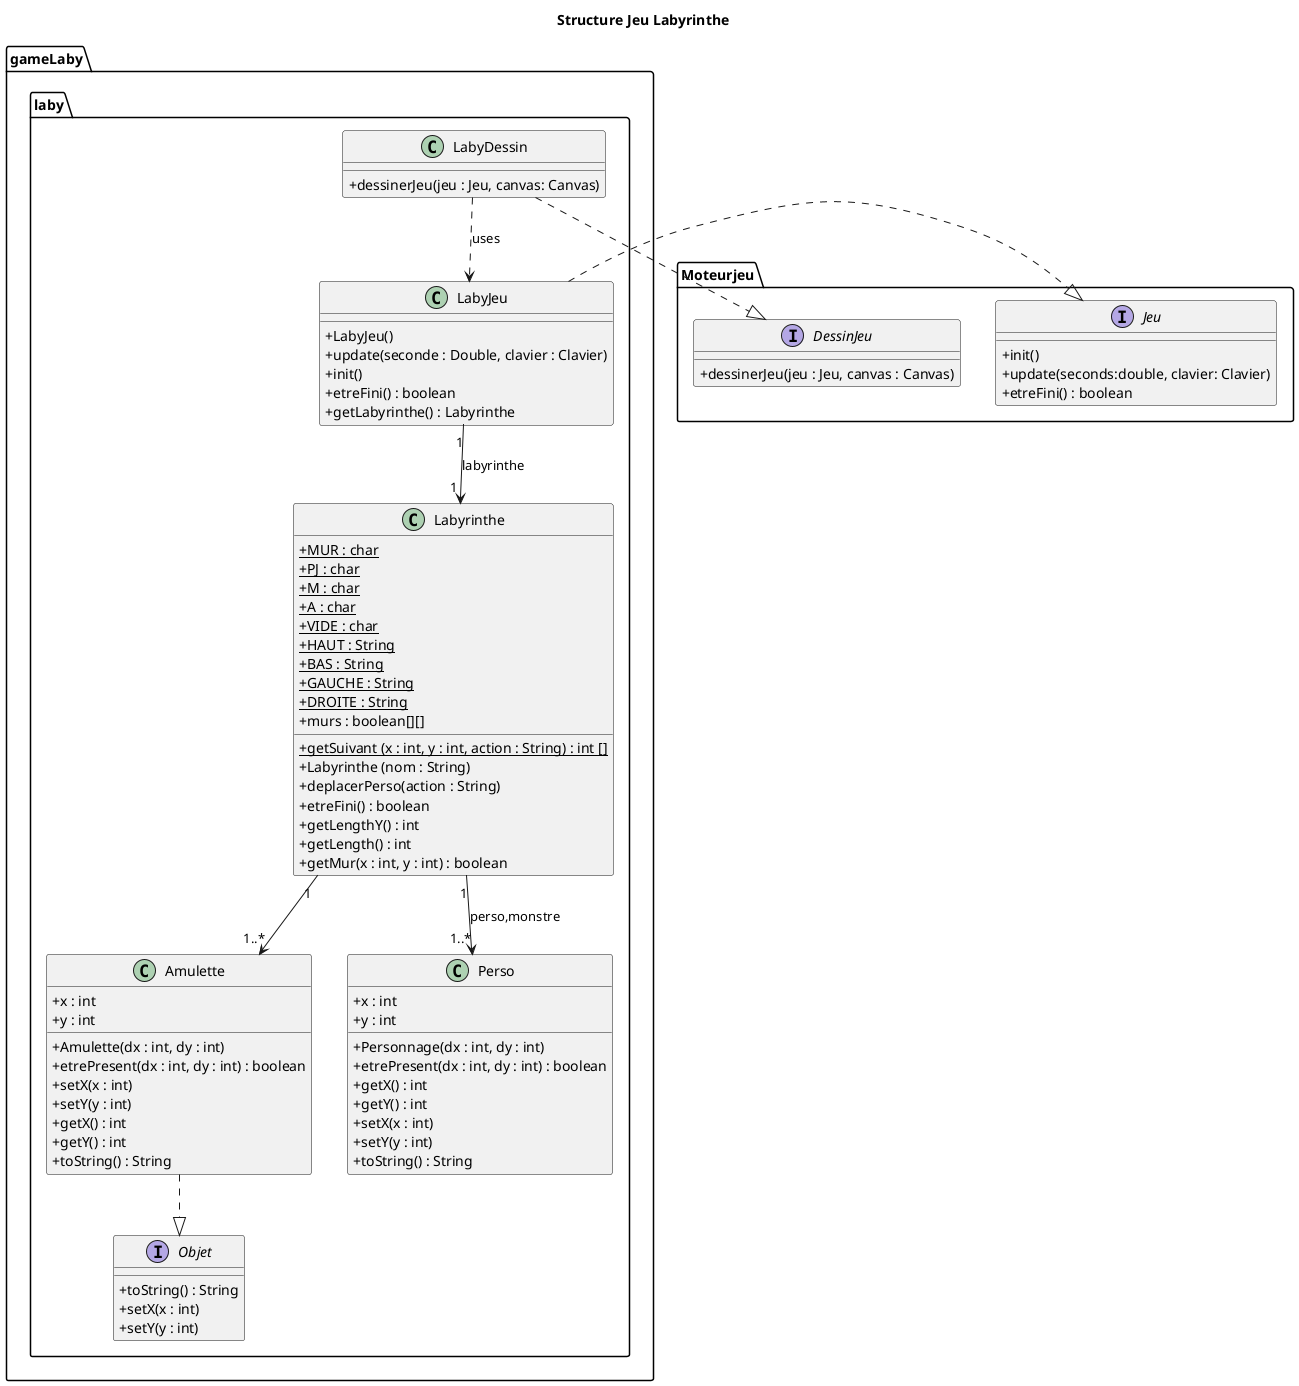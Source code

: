 @startuml
'https://plantuml.com/class-diagram

title Structure Jeu Labyrinthe


package gameLaby.laby{
skinparam classAttributeIconSize 0
interface Objet{
+ toString() : String
+ setX(x : int)
+ setY(y : int)
}
class Amulette{
+ x : int
+ y : int
+Amulette(dx : int, dy : int)
+etrePresent(dx : int, dy : int) : boolean
+ setX(x : int)
+ setY(y : int)
+ getX() : int
+ getY() : int
+ toString() : String
}
class Labyrinthe{
+ {static} MUR : char
+ {static} PJ : char
+ {static} M : char
+ {static} A : char
+ {static} VIDE : char
+ {static} HAUT : String
+ {static} BAS : String
+ {static} GAUCHE : String
+ {static} DROITE : String
+ murs : boolean[][]
+ {static} getSuivant (x : int, y : int, action : String) : int []
+ Labyrinthe (nom : String)
+ deplacerPerso(action : String)
+ etreFini() : boolean
+ getLengthY() : int
+ getLength() : int
+ getMur(x : int, y : int) : boolean
}

class LabyJeu{
+LabyJeu()
+update(seconde : Double, clavier : Clavier)
+init()
+etreFini() : boolean
+getLabyrinthe() : Labyrinthe
}
class LabyDessin{
+dessinerJeu(jeu : Jeu, canvas: Canvas)
}

class Perso{
+ x : int
+ y : int
+ Personnage(dx : int, dy : int)
+etrePresent(dx : int, dy : int) : boolean
+ getX() : int
+ getY() : int
+ setX(x : int)
+ setY(y : int)
+ toString() : String
}

}

package Moteurjeu{
interface Jeu{
+ init()
+update(seconds:double, clavier: Clavier)
+etreFini() : boolean
}

interface DessinJeu{
+ dessinerJeu(jeu : Jeu, canvas : Canvas)
}
}



LabyJeu .|> Jeu
LabyDessin ..|> DessinJeu
LabyJeu "1" --> "1 " Labyrinthe : labyrinthe
Labyrinthe "1" --> "1..*" Perso : perso,monstre
LabyDessin ..> LabyJeu : uses
Labyrinthe  "1" --> "1..*" Amulette
Amulette  ..|> Objet


@enduml